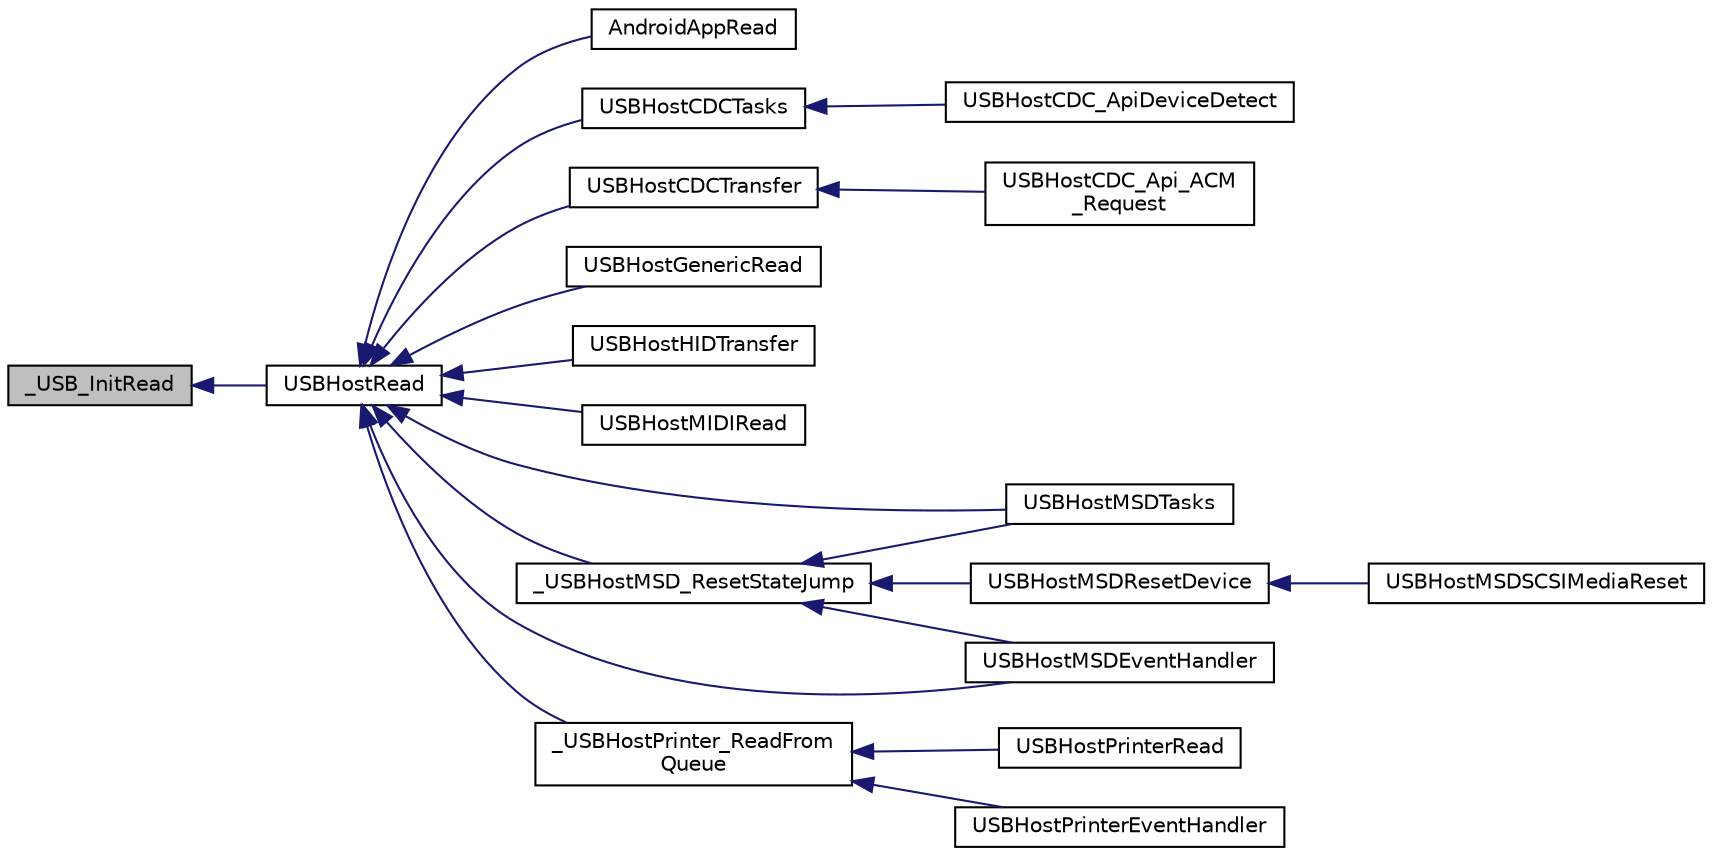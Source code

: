 digraph "_USB_InitRead"
{
  edge [fontname="Helvetica",fontsize="10",labelfontname="Helvetica",labelfontsize="10"];
  node [fontname="Helvetica",fontsize="10",shape=record];
  rankdir="LR";
  Node1 [label="_USB_InitRead",height=0.2,width=0.4,color="black", fillcolor="grey75", style="filled", fontcolor="black"];
  Node1 -> Node2 [dir="back",color="midnightblue",fontsize="10",style="solid",fontname="Helvetica"];
  Node2 [label="USBHostRead",height=0.2,width=0.4,color="black", fillcolor="white", style="filled",URL="$usb__host_8c.html#ad2c28edfd953f3bb04fa62791b19fa5e"];
  Node2 -> Node3 [dir="back",color="midnightblue",fontsize="10",style="solid",fontname="Helvetica"];
  Node3 [label="AndroidAppRead",height=0.2,width=0.4,color="black", fillcolor="white", style="filled",URL="$usb__host__android_8c.html#a637df9bf6dc8f7adfe8e0b900278c88c"];
  Node2 -> Node4 [dir="back",color="midnightblue",fontsize="10",style="solid",fontname="Helvetica"];
  Node4 [label="USBHostCDCTasks",height=0.2,width=0.4,color="black", fillcolor="white", style="filled",URL="$usb__host__cdc_8c.html#a6e595b04dc00545e596306e7f4b3fa3d"];
  Node4 -> Node5 [dir="back",color="midnightblue",fontsize="10",style="solid",fontname="Helvetica"];
  Node5 [label="USBHostCDC_ApiDeviceDetect",height=0.2,width=0.4,color="black", fillcolor="white", style="filled",URL="$usb__host__cdc__interface_8c.html#aebb742aa385542e9b8163cea4f7604fc"];
  Node2 -> Node6 [dir="back",color="midnightblue",fontsize="10",style="solid",fontname="Helvetica"];
  Node6 [label="USBHostCDCTransfer",height=0.2,width=0.4,color="black", fillcolor="white", style="filled",URL="$usb__host__cdc_8c.html#afaeafef25dcd0f4c8e3584fa8e89cd43"];
  Node6 -> Node7 [dir="back",color="midnightblue",fontsize="10",style="solid",fontname="Helvetica"];
  Node7 [label="USBHostCDC_Api_ACM\l_Request",height=0.2,width=0.4,color="black", fillcolor="white", style="filled",URL="$usb__host__cdc__interface_8c.html#aa8e1f0f1a5f435e164ce2ee047c2adb5"];
  Node2 -> Node8 [dir="back",color="midnightblue",fontsize="10",style="solid",fontname="Helvetica"];
  Node8 [label="USBHostGenericRead",height=0.2,width=0.4,color="black", fillcolor="white", style="filled",URL="$usb__host__generic_8c.html#ac95315a0abeaac5ea83281f60b444b51"];
  Node2 -> Node9 [dir="back",color="midnightblue",fontsize="10",style="solid",fontname="Helvetica"];
  Node9 [label="USBHostHIDTransfer",height=0.2,width=0.4,color="black", fillcolor="white", style="filled",URL="$usb__host__hid_8c.html#acd97326f3ecd30569ac7c6c1de95c691"];
  Node2 -> Node10 [dir="back",color="midnightblue",fontsize="10",style="solid",fontname="Helvetica"];
  Node10 [label="USBHostMIDIRead",height=0.2,width=0.4,color="black", fillcolor="white", style="filled",URL="$usb__host__midi_8c.html#a59dce7eabd2a9a7ea69e433f010fa8a3"];
  Node2 -> Node11 [dir="back",color="midnightblue",fontsize="10",style="solid",fontname="Helvetica"];
  Node11 [label="USBHostMSDTasks",height=0.2,width=0.4,color="black", fillcolor="white", style="filled",URL="$usb__host__msd_8c.html#aa41223ae18108ca0d663875f47a3ae37"];
  Node2 -> Node12 [dir="back",color="midnightblue",fontsize="10",style="solid",fontname="Helvetica"];
  Node12 [label="USBHostMSDEventHandler",height=0.2,width=0.4,color="black", fillcolor="white", style="filled",URL="$usb__host__msd_8c.html#a694dc670eeeba6b473c1bf3ab5ec1fd8"];
  Node2 -> Node13 [dir="back",color="midnightblue",fontsize="10",style="solid",fontname="Helvetica"];
  Node13 [label="_USBHostMSD_ResetStateJump",height=0.2,width=0.4,color="black", fillcolor="white", style="filled",URL="$usb__host__msd_8c.html#acbd0bfa9f919bb3373ddda4e0ab7471c"];
  Node13 -> Node14 [dir="back",color="midnightblue",fontsize="10",style="solid",fontname="Helvetica"];
  Node14 [label="USBHostMSDResetDevice",height=0.2,width=0.4,color="black", fillcolor="white", style="filled",URL="$usb__host__msd_8c.html#a471f34a41f04869f8f32209c086729d7"];
  Node14 -> Node15 [dir="back",color="midnightblue",fontsize="10",style="solid",fontname="Helvetica"];
  Node15 [label="USBHostMSDSCSIMediaReset",height=0.2,width=0.4,color="black", fillcolor="white", style="filled",URL="$usb__host__msd__scsi_8c.html#accbed29f0f0ddcc1fc0a8af39f8c1fc3"];
  Node13 -> Node11 [dir="back",color="midnightblue",fontsize="10",style="solid",fontname="Helvetica"];
  Node13 -> Node12 [dir="back",color="midnightblue",fontsize="10",style="solid",fontname="Helvetica"];
  Node2 -> Node16 [dir="back",color="midnightblue",fontsize="10",style="solid",fontname="Helvetica"];
  Node16 [label="_USBHostPrinter_ReadFrom\lQueue",height=0.2,width=0.4,color="black", fillcolor="white", style="filled",URL="$usb__host__printer_8c.html#a217c298721781e2e287baf1b2b14f9c2"];
  Node16 -> Node17 [dir="back",color="midnightblue",fontsize="10",style="solid",fontname="Helvetica"];
  Node17 [label="USBHostPrinterEventHandler",height=0.2,width=0.4,color="black", fillcolor="white", style="filled",URL="$usb__host__printer_8c.html#a5e1b4daf8b38172c637641f4adff5f4d"];
  Node16 -> Node18 [dir="back",color="midnightblue",fontsize="10",style="solid",fontname="Helvetica"];
  Node18 [label="USBHostPrinterRead",height=0.2,width=0.4,color="black", fillcolor="white", style="filled",URL="$usb__host__printer_8c.html#a435ca6eef12a62794eb8e635320cc68b"];
}
